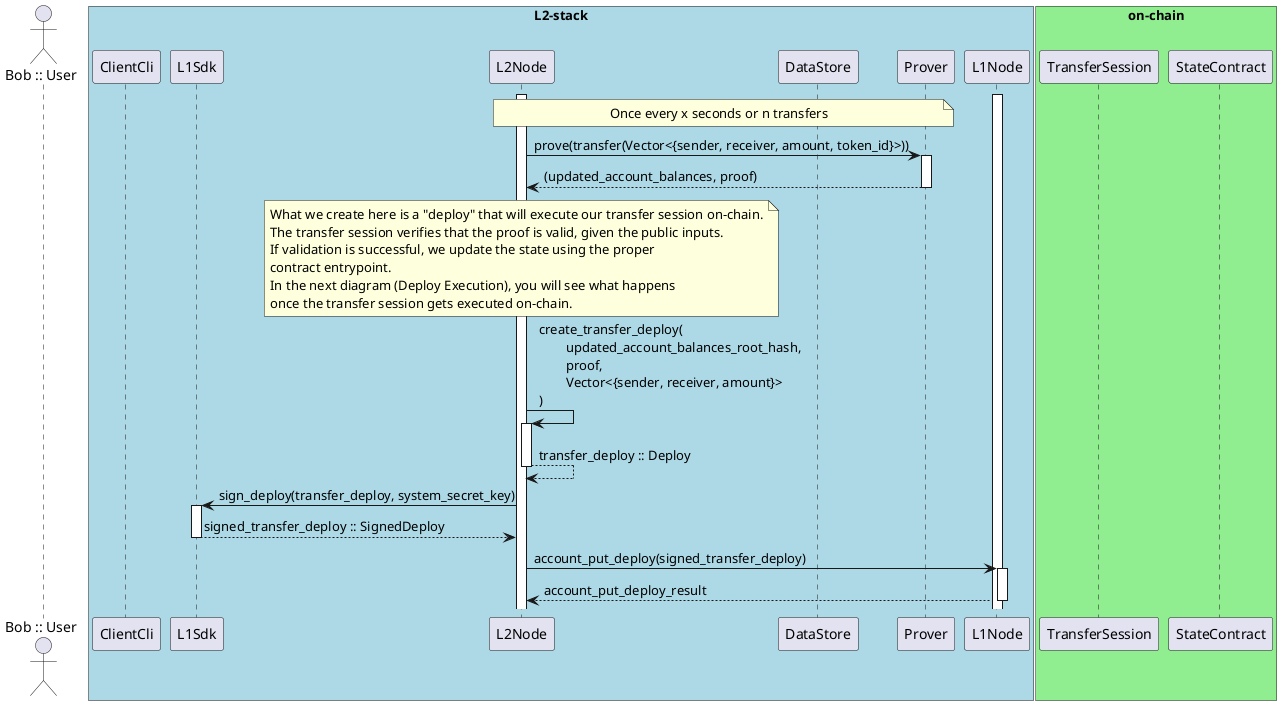 @startuml
autoactivate on
actor "Bob :: User" as Bob
box "L2-stack" #LightBlue
participant ClientCli
participant L1Sdk
participant L2Node
participant DataStore
participant Prover
participant L1Node
end box
box "on-chain" #LightGreen
participant TransferSession
participant StateContract
end box

activate L1Node
activate L2Node

note over L2Node, Prover
Once every x seconds or n transfers
end note
L2Node -> Prover: prove(transfer(Vector<{sender, receiver, amount, token_id}>))
Prover --> L2Node: (updated_account_balances, proof)

note over L2Node
What we create here is a "deploy" that will execute our transfer session on-chain.
The transfer session verifies that the proof is valid, given the public inputs.
If validation is successful, we update the state using the proper
contract entrypoint.
In the next diagram (Deploy Execution), you will see what happens
once the transfer session gets executed on-chain.
end note
L2Node -> L2Node: create_transfer_deploy(\n\tupdated_account_balances_root_hash,\n\tproof,\n\tVector<{sender, receiver, amount}>\n)
L2Node --> L2Node: transfer_deploy :: Deploy

L2Node -> L1Sdk: sign_deploy(transfer_deploy, system_secret_key)
L1Sdk --> L2Node: signed_transfer_deploy :: SignedDeploy

L2Node -> L1Node: account_put_deploy(signed_transfer_deploy)
L1Node --> L2Node: account_put_deploy_result
@enduml
